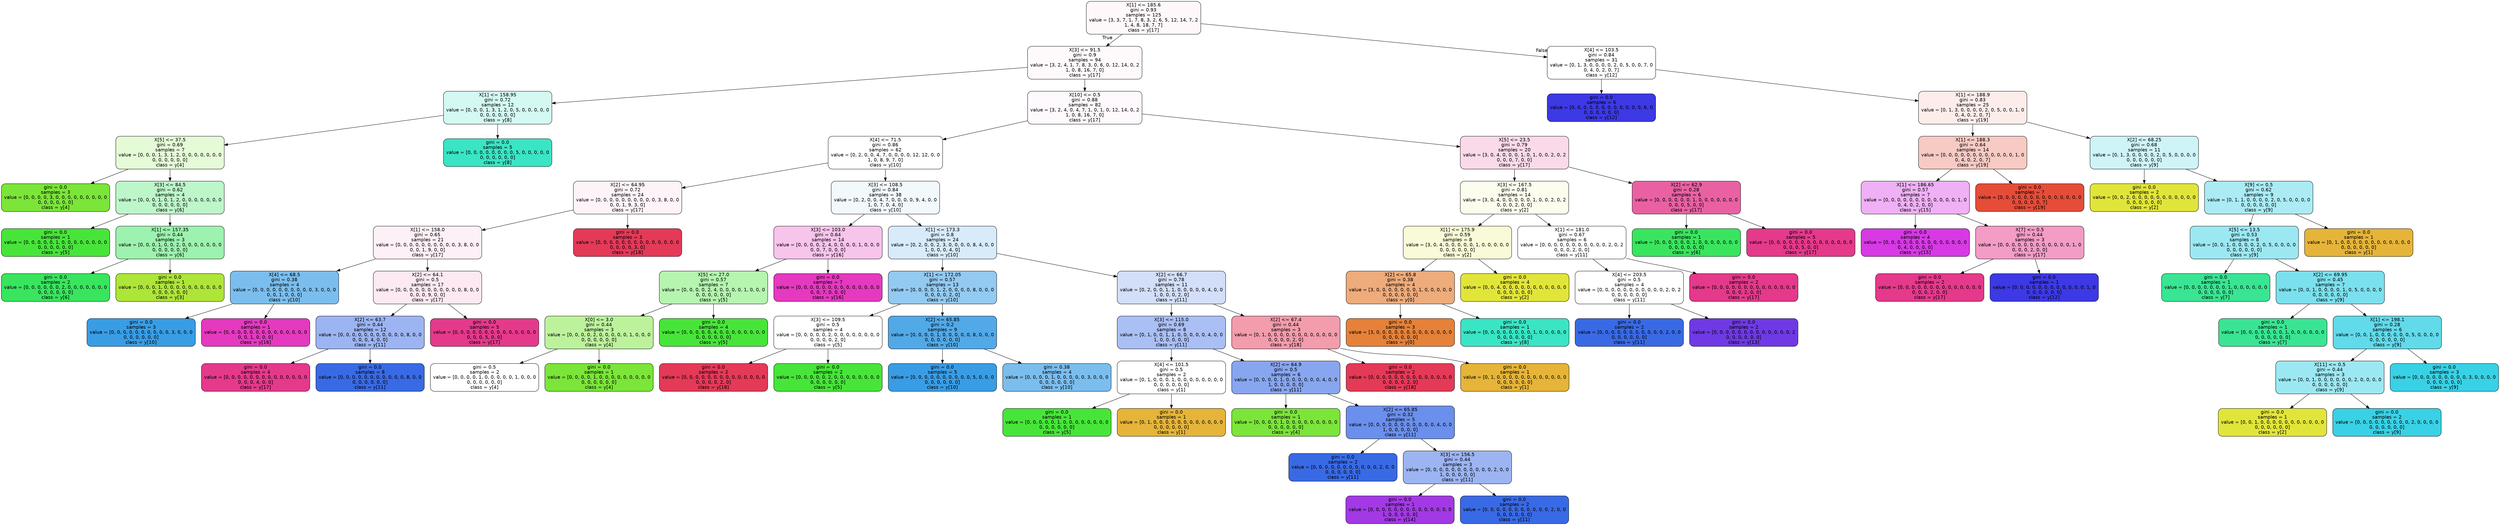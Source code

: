 digraph Tree {
node [shape=box, style="filled, rounded", color="black", fontname=helvetica] ;
edge [fontname=helvetica] ;
0 [label="X[1] <= 185.6\ngini = 0.93\nsamples = 125\nvalue = [3, 3, 7, 1, 7, 8, 3, 2, 6, 5, 12, 14, 7, 2\n1, 4, 8, 18, 7, 7]\nclass = y[17]", fillcolor="#fef8fb"] ;
1 [label="X[3] <= 91.5\ngini = 0.9\nsamples = 94\nvalue = [3, 2, 4, 1, 7, 8, 3, 0, 6, 0, 12, 14, 0, 2\n1, 0, 8, 16, 7, 0]\nclass = y[17]", fillcolor="#fefafc"] ;
0 -> 1 [labeldistance=2.5, labelangle=45, headlabel="True"] ;
2 [label="X[1] <= 158.95\ngini = 0.72\nsamples = 12\nvalue = [0, 0, 0, 1, 3, 1, 2, 0, 5, 0, 0, 0, 0, 0\n0, 0, 0, 0, 0, 0]\nclass = y[8]", fillcolor="#d3f9f2"] ;
1 -> 2 ;
3 [label="X[5] <= 37.5\ngini = 0.69\nsamples = 7\nvalue = [0, 0, 0, 1, 3, 1, 2, 0, 0, 0, 0, 0, 0, 0\n0, 0, 0, 0, 0, 0]\nclass = y[4]", fillcolor="#e5fad7"] ;
2 -> 3 ;
4 [label="gini = 0.0\nsamples = 3\nvalue = [0, 0, 0, 0, 3, 0, 0, 0, 0, 0, 0, 0, 0, 0\n0, 0, 0, 0, 0, 0]\nclass = y[4]", fillcolor="#7be539"] ;
3 -> 4 ;
5 [label="X[3] <= 84.5\ngini = 0.62\nsamples = 4\nvalue = [0, 0, 0, 1, 0, 1, 2, 0, 0, 0, 0, 0, 0, 0\n0, 0, 0, 0, 0, 0]\nclass = y[6]", fillcolor="#bdf6c9"] ;
3 -> 5 ;
6 [label="gini = 0.0\nsamples = 1\nvalue = [0, 0, 0, 0, 0, 1, 0, 0, 0, 0, 0, 0, 0, 0\n0, 0, 0, 0, 0, 0]\nclass = y[5]", fillcolor="#47e539"] ;
5 -> 6 ;
7 [label="X[1] <= 157.35\ngini = 0.44\nsamples = 3\nvalue = [0, 0, 0, 1, 0, 0, 2, 0, 0, 0, 0, 0, 0, 0\n0, 0, 0, 0, 0, 0]\nclass = y[6]", fillcolor="#9cf2ae"] ;
5 -> 7 ;
8 [label="gini = 0.0\nsamples = 2\nvalue = [0, 0, 0, 0, 0, 0, 2, 0, 0, 0, 0, 0, 0, 0\n0, 0, 0, 0, 0, 0]\nclass = y[6]", fillcolor="#39e55e"] ;
7 -> 8 ;
9 [label="gini = 0.0\nsamples = 1\nvalue = [0, 0, 0, 1, 0, 0, 0, 0, 0, 0, 0, 0, 0, 0\n0, 0, 0, 0, 0, 0]\nclass = y[3]", fillcolor="#aee539"] ;
7 -> 9 ;
10 [label="gini = 0.0\nsamples = 5\nvalue = [0, 0, 0, 0, 0, 0, 0, 0, 5, 0, 0, 0, 0, 0\n0, 0, 0, 0, 0, 0]\nclass = y[8]", fillcolor="#39e5c5"] ;
2 -> 10 ;
11 [label="X[10] <= 0.5\ngini = 0.88\nsamples = 82\nvalue = [3, 2, 4, 0, 4, 7, 1, 0, 1, 0, 12, 14, 0, 2\n1, 0, 8, 16, 7, 0]\nclass = y[17]", fillcolor="#fef9fc"] ;
1 -> 11 ;
12 [label="X[4] <= 71.5\ngini = 0.86\nsamples = 62\nvalue = [0, 2, 0, 0, 4, 7, 0, 0, 0, 0, 12, 12, 0, 0\n1, 0, 8, 9, 7, 0]\nclass = y[10]", fillcolor="#ffffff"] ;
11 -> 12 ;
13 [label="X[2] <= 64.95\ngini = 0.72\nsamples = 24\nvalue = [0, 0, 0, 0, 0, 0, 0, 0, 0, 0, 3, 8, 0, 0\n0, 0, 1, 9, 3, 0]\nclass = y[17]", fillcolor="#fdf3f8"] ;
12 -> 13 ;
14 [label="X[1] <= 158.0\ngini = 0.65\nsamples = 21\nvalue = [0, 0, 0, 0, 0, 0, 0, 0, 0, 0, 3, 8, 0, 0\n0, 0, 1, 9, 0, 0]\nclass = y[17]", fillcolor="#fdf0f6"] ;
13 -> 14 ;
15 [label="X[4] <= 68.5\ngini = 0.38\nsamples = 4\nvalue = [0, 0, 0, 0, 0, 0, 0, 0, 0, 0, 3, 0, 0, 0\n0, 0, 1, 0, 0, 0]\nclass = y[10]", fillcolor="#7bbeee"] ;
14 -> 15 ;
16 [label="gini = 0.0\nsamples = 3\nvalue = [0, 0, 0, 0, 0, 0, 0, 0, 0, 0, 3, 0, 0, 0\n0, 0, 0, 0, 0, 0]\nclass = y[10]", fillcolor="#399de5"] ;
15 -> 16 ;
17 [label="gini = 0.0\nsamples = 1\nvalue = [0, 0, 0, 0, 0, 0, 0, 0, 0, 0, 0, 0, 0, 0\n0, 0, 1, 0, 0, 0]\nclass = y[16]", fillcolor="#e539c0"] ;
15 -> 17 ;
18 [label="X[2] <= 64.1\ngini = 0.5\nsamples = 17\nvalue = [0, 0, 0, 0, 0, 0, 0, 0, 0, 0, 0, 8, 0, 0\n0, 0, 0, 9, 0, 0]\nclass = y[17]", fillcolor="#fce9f2"] ;
14 -> 18 ;
19 [label="X[2] <= 63.7\ngini = 0.44\nsamples = 12\nvalue = [0, 0, 0, 0, 0, 0, 0, 0, 0, 0, 0, 8, 0, 0\n0, 0, 0, 4, 0, 0]\nclass = y[11]", fillcolor="#9cb4f2"] ;
18 -> 19 ;
20 [label="gini = 0.0\nsamples = 4\nvalue = [0, 0, 0, 0, 0, 0, 0, 0, 0, 0, 0, 0, 0, 0\n0, 0, 0, 4, 0, 0]\nclass = y[17]", fillcolor="#e5398c"] ;
19 -> 20 ;
21 [label="gini = 0.0\nsamples = 8\nvalue = [0, 0, 0, 0, 0, 0, 0, 0, 0, 0, 0, 8, 0, 0\n0, 0, 0, 0, 0, 0]\nclass = y[11]", fillcolor="#396ae5"] ;
19 -> 21 ;
22 [label="gini = 0.0\nsamples = 5\nvalue = [0, 0, 0, 0, 0, 0, 0, 0, 0, 0, 0, 0, 0, 0\n0, 0, 0, 5, 0, 0]\nclass = y[17]", fillcolor="#e5398c"] ;
18 -> 22 ;
23 [label="gini = 0.0\nsamples = 3\nvalue = [0, 0, 0, 0, 0, 0, 0, 0, 0, 0, 0, 0, 0, 0\n0, 0, 0, 0, 3, 0]\nclass = y[18]", fillcolor="#e53958"] ;
13 -> 23 ;
24 [label="X[3] <= 108.5\ngini = 0.84\nsamples = 38\nvalue = [0, 2, 0, 0, 4, 7, 0, 0, 0, 0, 9, 4, 0, 0\n1, 0, 7, 0, 4, 0]\nclass = y[10]", fillcolor="#f2f9fd"] ;
12 -> 24 ;
25 [label="X[3] <= 103.0\ngini = 0.64\nsamples = 14\nvalue = [0, 0, 0, 0, 2, 4, 0, 0, 0, 0, 1, 0, 0, 0\n0, 0, 7, 0, 0, 0]\nclass = y[16]", fillcolor="#f7c4ec"] ;
24 -> 25 ;
26 [label="X[5] <= 27.0\ngini = 0.57\nsamples = 7\nvalue = [0, 0, 0, 0, 2, 4, 0, 0, 0, 0, 1, 0, 0, 0\n0, 0, 0, 0, 0, 0]\nclass = y[5]", fillcolor="#b5f5b0"] ;
25 -> 26 ;
27 [label="X[0] <= 3.0\ngini = 0.44\nsamples = 3\nvalue = [0, 0, 0, 0, 2, 0, 0, 0, 0, 0, 1, 0, 0, 0\n0, 0, 0, 0, 0, 0]\nclass = y[4]", fillcolor="#bdf29c"] ;
26 -> 27 ;
28 [label="gini = 0.5\nsamples = 2\nvalue = [0, 0, 0, 0, 1, 0, 0, 0, 0, 0, 1, 0, 0, 0\n0, 0, 0, 0, 0, 0]\nclass = y[4]", fillcolor="#ffffff"] ;
27 -> 28 ;
29 [label="gini = 0.0\nsamples = 1\nvalue = [0, 0, 0, 0, 1, 0, 0, 0, 0, 0, 0, 0, 0, 0\n0, 0, 0, 0, 0, 0]\nclass = y[4]", fillcolor="#7be539"] ;
27 -> 29 ;
30 [label="gini = 0.0\nsamples = 4\nvalue = [0, 0, 0, 0, 0, 4, 0, 0, 0, 0, 0, 0, 0, 0\n0, 0, 0, 0, 0, 0]\nclass = y[5]", fillcolor="#47e539"] ;
26 -> 30 ;
31 [label="gini = 0.0\nsamples = 7\nvalue = [0, 0, 0, 0, 0, 0, 0, 0, 0, 0, 0, 0, 0, 0\n0, 0, 7, 0, 0, 0]\nclass = y[16]", fillcolor="#e539c0"] ;
25 -> 31 ;
32 [label="X[1] <= 173.3\ngini = 0.8\nsamples = 24\nvalue = [0, 2, 0, 0, 2, 3, 0, 0, 0, 0, 8, 4, 0, 0\n1, 0, 0, 0, 4, 0]\nclass = y[10]", fillcolor="#d7ebfa"] ;
24 -> 32 ;
33 [label="X[1] <= 172.05\ngini = 0.57\nsamples = 13\nvalue = [0, 0, 0, 0, 1, 2, 0, 0, 0, 0, 8, 0, 0, 0\n0, 0, 0, 0, 2, 0]\nclass = y[10]", fillcolor="#93caf1"] ;
32 -> 33 ;
34 [label="X[3] <= 109.5\ngini = 0.5\nsamples = 4\nvalue = [0, 0, 0, 0, 0, 2, 0, 0, 0, 0, 0, 0, 0, 0\n0, 0, 0, 0, 2, 0]\nclass = y[5]", fillcolor="#ffffff"] ;
33 -> 34 ;
35 [label="gini = 0.0\nsamples = 2\nvalue = [0, 0, 0, 0, 0, 0, 0, 0, 0, 0, 0, 0, 0, 0\n0, 0, 0, 0, 2, 0]\nclass = y[18]", fillcolor="#e53958"] ;
34 -> 35 ;
36 [label="gini = 0.0\nsamples = 2\nvalue = [0, 0, 0, 0, 0, 2, 0, 0, 0, 0, 0, 0, 0, 0\n0, 0, 0, 0, 0, 0]\nclass = y[5]", fillcolor="#47e539"] ;
34 -> 36 ;
37 [label="X[2] <= 65.85\ngini = 0.2\nsamples = 9\nvalue = [0, 0, 0, 0, 1, 0, 0, 0, 0, 0, 8, 0, 0, 0\n0, 0, 0, 0, 0, 0]\nclass = y[10]", fillcolor="#52a9e8"] ;
33 -> 37 ;
38 [label="gini = 0.0\nsamples = 5\nvalue = [0, 0, 0, 0, 0, 0, 0, 0, 0, 0, 5, 0, 0, 0\n0, 0, 0, 0, 0, 0]\nclass = y[10]", fillcolor="#399de5"] ;
37 -> 38 ;
39 [label="gini = 0.38\nsamples = 4\nvalue = [0, 0, 0, 0, 1, 0, 0, 0, 0, 0, 3, 0, 0, 0\n0, 0, 0, 0, 0, 0]\nclass = y[10]", fillcolor="#7bbeee"] ;
37 -> 39 ;
40 [label="X[2] <= 66.7\ngini = 0.78\nsamples = 11\nvalue = [0, 2, 0, 0, 1, 1, 0, 0, 0, 0, 0, 4, 0, 0\n1, 0, 0, 0, 2, 0]\nclass = y[11]", fillcolor="#d3def9"] ;
32 -> 40 ;
41 [label="X[3] <= 115.0\ngini = 0.69\nsamples = 8\nvalue = [0, 1, 0, 0, 1, 1, 0, 0, 0, 0, 0, 4, 0, 0\n1, 0, 0, 0, 0, 0]\nclass = y[11]", fillcolor="#aabff4"] ;
40 -> 41 ;
42 [label="X[4] <= 101.5\ngini = 0.5\nsamples = 2\nvalue = [0, 1, 0, 0, 0, 1, 0, 0, 0, 0, 0, 0, 0, 0\n0, 0, 0, 0, 0, 0]\nclass = y[1]", fillcolor="#ffffff"] ;
41 -> 42 ;
43 [label="gini = 0.0\nsamples = 1\nvalue = [0, 0, 0, 0, 0, 1, 0, 0, 0, 0, 0, 0, 0, 0\n0, 0, 0, 0, 0, 0]\nclass = y[5]", fillcolor="#47e539"] ;
42 -> 43 ;
44 [label="gini = 0.0\nsamples = 1\nvalue = [0, 1, 0, 0, 0, 0, 0, 0, 0, 0, 0, 0, 0, 0\n0, 0, 0, 0, 0, 0]\nclass = y[1]", fillcolor="#e5b439"] ;
42 -> 44 ;
45 [label="X[2] <= 64.9\ngini = 0.5\nsamples = 6\nvalue = [0, 0, 0, 0, 1, 0, 0, 0, 0, 0, 0, 4, 0, 0\n1, 0, 0, 0, 0, 0]\nclass = y[11]", fillcolor="#88a6ef"] ;
41 -> 45 ;
46 [label="gini = 0.0\nsamples = 1\nvalue = [0, 0, 0, 0, 1, 0, 0, 0, 0, 0, 0, 0, 0, 0\n0, 0, 0, 0, 0, 0]\nclass = y[4]", fillcolor="#7be539"] ;
45 -> 46 ;
47 [label="X[2] <= 65.85\ngini = 0.32\nsamples = 5\nvalue = [0, 0, 0, 0, 0, 0, 0, 0, 0, 0, 0, 4, 0, 0\n1, 0, 0, 0, 0, 0]\nclass = y[11]", fillcolor="#6a8fec"] ;
45 -> 47 ;
48 [label="gini = 0.0\nsamples = 2\nvalue = [0, 0, 0, 0, 0, 0, 0, 0, 0, 0, 0, 2, 0, 0\n0, 0, 0, 0, 0, 0]\nclass = y[11]", fillcolor="#396ae5"] ;
47 -> 48 ;
49 [label="X[3] <= 156.5\ngini = 0.44\nsamples = 3\nvalue = [0, 0, 0, 0, 0, 0, 0, 0, 0, 0, 0, 2, 0, 0\n1, 0, 0, 0, 0, 0]\nclass = y[11]", fillcolor="#9cb4f2"] ;
47 -> 49 ;
50 [label="gini = 0.0\nsamples = 1\nvalue = [0, 0, 0, 0, 0, 0, 0, 0, 0, 0, 0, 0, 0, 0\n1, 0, 0, 0, 0, 0]\nclass = y[14]", fillcolor="#a339e5"] ;
49 -> 50 ;
51 [label="gini = 0.0\nsamples = 2\nvalue = [0, 0, 0, 0, 0, 0, 0, 0, 0, 0, 0, 2, 0, 0\n0, 0, 0, 0, 0, 0]\nclass = y[11]", fillcolor="#396ae5"] ;
49 -> 51 ;
52 [label="X[2] <= 67.4\ngini = 0.44\nsamples = 3\nvalue = [0, 1, 0, 0, 0, 0, 0, 0, 0, 0, 0, 0, 0, 0\n0, 0, 0, 0, 2, 0]\nclass = y[18]", fillcolor="#f29cac"] ;
40 -> 52 ;
53 [label="gini = 0.0\nsamples = 2\nvalue = [0, 0, 0, 0, 0, 0, 0, 0, 0, 0, 0, 0, 0, 0\n0, 0, 0, 0, 2, 0]\nclass = y[18]", fillcolor="#e53958"] ;
52 -> 53 ;
54 [label="gini = 0.0\nsamples = 1\nvalue = [0, 1, 0, 0, 0, 0, 0, 0, 0, 0, 0, 0, 0, 0\n0, 0, 0, 0, 0, 0]\nclass = y[1]", fillcolor="#e5b439"] ;
52 -> 54 ;
55 [label="X[5] <= 23.5\ngini = 0.79\nsamples = 20\nvalue = [3, 0, 4, 0, 0, 0, 1, 0, 1, 0, 0, 2, 0, 2\n0, 0, 0, 7, 0, 0]\nclass = y[17]", fillcolor="#fadae9"] ;
11 -> 55 ;
56 [label="X[3] <= 167.5\ngini = 0.81\nsamples = 14\nvalue = [3, 0, 4, 0, 0, 0, 0, 0, 1, 0, 0, 2, 0, 2\n0, 0, 0, 2, 0, 0]\nclass = y[2]", fillcolor="#fcfded"] ;
55 -> 56 ;
57 [label="X[1] <= 175.9\ngini = 0.59\nsamples = 8\nvalue = [3, 0, 4, 0, 0, 0, 0, 0, 1, 0, 0, 0, 0, 0\n0, 0, 0, 0, 0, 0]\nclass = y[2]", fillcolor="#f9fad7"] ;
56 -> 57 ;
58 [label="X[2] <= 65.8\ngini = 0.38\nsamples = 4\nvalue = [3, 0, 0, 0, 0, 0, 0, 0, 1, 0, 0, 0, 0, 0\n0, 0, 0, 0, 0, 0]\nclass = y[0]", fillcolor="#eeab7b"] ;
57 -> 58 ;
59 [label="gini = 0.0\nsamples = 3\nvalue = [3, 0, 0, 0, 0, 0, 0, 0, 0, 0, 0, 0, 0, 0\n0, 0, 0, 0, 0, 0]\nclass = y[0]", fillcolor="#e58139"] ;
58 -> 59 ;
60 [label="gini = 0.0\nsamples = 1\nvalue = [0, 0, 0, 0, 0, 0, 0, 0, 1, 0, 0, 0, 0, 0\n0, 0, 0, 0, 0, 0]\nclass = y[8]", fillcolor="#39e5c5"] ;
58 -> 60 ;
61 [label="gini = 0.0\nsamples = 4\nvalue = [0, 0, 4, 0, 0, 0, 0, 0, 0, 0, 0, 0, 0, 0\n0, 0, 0, 0, 0, 0]\nclass = y[2]", fillcolor="#e2e539"] ;
57 -> 61 ;
62 [label="X[1] <= 181.0\ngini = 0.67\nsamples = 6\nvalue = [0, 0, 0, 0, 0, 0, 0, 0, 0, 0, 0, 2, 0, 2\n0, 0, 0, 2, 0, 0]\nclass = y[11]", fillcolor="#ffffff"] ;
56 -> 62 ;
63 [label="X[4] <= 203.5\ngini = 0.5\nsamples = 4\nvalue = [0, 0, 0, 0, 0, 0, 0, 0, 0, 0, 0, 2, 0, 2\n0, 0, 0, 0, 0, 0]\nclass = y[11]", fillcolor="#ffffff"] ;
62 -> 63 ;
64 [label="gini = 0.0\nsamples = 2\nvalue = [0, 0, 0, 0, 0, 0, 0, 0, 0, 0, 0, 2, 0, 0\n0, 0, 0, 0, 0, 0]\nclass = y[11]", fillcolor="#396ae5"] ;
63 -> 64 ;
65 [label="gini = 0.0\nsamples = 2\nvalue = [0, 0, 0, 0, 0, 0, 0, 0, 0, 0, 0, 0, 0, 2\n0, 0, 0, 0, 0, 0]\nclass = y[13]", fillcolor="#6f39e5"] ;
63 -> 65 ;
66 [label="gini = 0.0\nsamples = 2\nvalue = [0, 0, 0, 0, 0, 0, 0, 0, 0, 0, 0, 0, 0, 0\n0, 0, 0, 2, 0, 0]\nclass = y[17]", fillcolor="#e5398c"] ;
62 -> 66 ;
67 [label="X[2] <= 62.9\ngini = 0.28\nsamples = 6\nvalue = [0, 0, 0, 0, 0, 0, 1, 0, 0, 0, 0, 0, 0, 0\n0, 0, 0, 5, 0, 0]\nclass = y[17]", fillcolor="#ea61a3"] ;
55 -> 67 ;
68 [label="gini = 0.0\nsamples = 1\nvalue = [0, 0, 0, 0, 0, 0, 1, 0, 0, 0, 0, 0, 0, 0\n0, 0, 0, 0, 0, 0]\nclass = y[6]", fillcolor="#39e55e"] ;
67 -> 68 ;
69 [label="gini = 0.0\nsamples = 5\nvalue = [0, 0, 0, 0, 0, 0, 0, 0, 0, 0, 0, 0, 0, 0\n0, 0, 0, 5, 0, 0]\nclass = y[17]", fillcolor="#e5398c"] ;
67 -> 69 ;
70 [label="X[4] <= 103.5\ngini = 0.84\nsamples = 31\nvalue = [0, 1, 3, 0, 0, 0, 0, 2, 0, 5, 0, 0, 7, 0\n0, 4, 0, 2, 0, 7]\nclass = y[12]", fillcolor="#ffffff"] ;
0 -> 70 [labeldistance=2.5, labelangle=-45, headlabel="False"] ;
71 [label="gini = 0.0\nsamples = 6\nvalue = [0, 0, 0, 0, 0, 0, 0, 0, 0, 0, 0, 0, 6, 0\n0, 0, 0, 0, 0, 0]\nclass = y[12]", fillcolor="#3c39e5"] ;
70 -> 71 ;
72 [label="X[1] <= 188.9\ngini = 0.83\nsamples = 25\nvalue = [0, 1, 3, 0, 0, 0, 0, 2, 0, 5, 0, 0, 1, 0\n0, 4, 0, 2, 0, 7]\nclass = y[19]", fillcolor="#fcedeb"] ;
70 -> 72 ;
73 [label="X[1] <= 188.3\ngini = 0.64\nsamples = 14\nvalue = [0, 0, 0, 0, 0, 0, 0, 0, 0, 0, 0, 0, 1, 0\n0, 4, 0, 2, 0, 7]\nclass = y[19]", fillcolor="#f7cac4"] ;
72 -> 73 ;
74 [label="X[1] <= 186.65\ngini = 0.57\nsamples = 7\nvalue = [0, 0, 0, 0, 0, 0, 0, 0, 0, 0, 0, 0, 1, 0\n0, 4, 0, 2, 0, 0]\nclass = y[15]", fillcolor="#efb0f5"] ;
73 -> 74 ;
75 [label="gini = 0.0\nsamples = 4\nvalue = [0, 0, 0, 0, 0, 0, 0, 0, 0, 0, 0, 0, 0, 0\n0, 4, 0, 0, 0, 0]\nclass = y[15]", fillcolor="#d739e5"] ;
74 -> 75 ;
76 [label="X[7] <= 0.5\ngini = 0.44\nsamples = 3\nvalue = [0, 0, 0, 0, 0, 0, 0, 0, 0, 0, 0, 0, 1, 0\n0, 0, 0, 2, 0, 0]\nclass = y[17]", fillcolor="#f29cc6"] ;
74 -> 76 ;
77 [label="gini = 0.0\nsamples = 2\nvalue = [0, 0, 0, 0, 0, 0, 0, 0, 0, 0, 0, 0, 0, 0\n0, 0, 0, 2, 0, 0]\nclass = y[17]", fillcolor="#e5398c"] ;
76 -> 77 ;
78 [label="gini = 0.0\nsamples = 1\nvalue = [0, 0, 0, 0, 0, 0, 0, 0, 0, 0, 0, 0, 1, 0\n0, 0, 0, 0, 0, 0]\nclass = y[12]", fillcolor="#3c39e5"] ;
76 -> 78 ;
79 [label="gini = 0.0\nsamples = 7\nvalue = [0, 0, 0, 0, 0, 0, 0, 0, 0, 0, 0, 0, 0, 0\n0, 0, 0, 0, 0, 7]\nclass = y[19]", fillcolor="#e54d39"] ;
73 -> 79 ;
80 [label="X[2] <= 68.25\ngini = 0.68\nsamples = 11\nvalue = [0, 1, 3, 0, 0, 0, 0, 2, 0, 5, 0, 0, 0, 0\n0, 0, 0, 0, 0, 0]\nclass = y[9]", fillcolor="#cef4f8"] ;
72 -> 80 ;
81 [label="gini = 0.0\nsamples = 2\nvalue = [0, 0, 2, 0, 0, 0, 0, 0, 0, 0, 0, 0, 0, 0\n0, 0, 0, 0, 0, 0]\nclass = y[2]", fillcolor="#e2e539"] ;
80 -> 81 ;
82 [label="X[9] <= 0.5\ngini = 0.62\nsamples = 9\nvalue = [0, 1, 1, 0, 0, 0, 0, 2, 0, 5, 0, 0, 0, 0\n0, 0, 0, 0, 0, 0]\nclass = y[9]", fillcolor="#aaebf4"] ;
80 -> 82 ;
83 [label="X[5] <= 13.5\ngini = 0.53\nsamples = 8\nvalue = [0, 0, 1, 0, 0, 0, 0, 2, 0, 5, 0, 0, 0, 0\n0, 0, 0, 0, 0, 0]\nclass = y[9]", fillcolor="#9ce8f2"] ;
82 -> 83 ;
84 [label="gini = 0.0\nsamples = 1\nvalue = [0, 0, 0, 0, 0, 0, 0, 1, 0, 0, 0, 0, 0, 0\n0, 0, 0, 0, 0, 0]\nclass = y[7]", fillcolor="#39e592"] ;
83 -> 84 ;
85 [label="X[2] <= 69.95\ngini = 0.45\nsamples = 7\nvalue = [0, 0, 1, 0, 0, 0, 0, 1, 0, 5, 0, 0, 0, 0\n0, 0, 0, 0, 0, 0]\nclass = y[9]", fillcolor="#7be0ee"] ;
83 -> 85 ;
86 [label="gini = 0.0\nsamples = 1\nvalue = [0, 0, 0, 0, 0, 0, 0, 1, 0, 0, 0, 0, 0, 0\n0, 0, 0, 0, 0, 0]\nclass = y[7]", fillcolor="#39e592"] ;
85 -> 86 ;
87 [label="X[1] <= 198.1\ngini = 0.28\nsamples = 6\nvalue = [0, 0, 1, 0, 0, 0, 0, 0, 0, 5, 0, 0, 0, 0\n0, 0, 0, 0, 0, 0]\nclass = y[9]", fillcolor="#61daea"] ;
85 -> 87 ;
88 [label="X[11] <= 0.5\ngini = 0.44\nsamples = 3\nvalue = [0, 0, 1, 0, 0, 0, 0, 0, 0, 2, 0, 0, 0, 0\n0, 0, 0, 0, 0, 0]\nclass = y[9]", fillcolor="#9ce8f2"] ;
87 -> 88 ;
89 [label="gini = 0.0\nsamples = 1\nvalue = [0, 0, 1, 0, 0, 0, 0, 0, 0, 0, 0, 0, 0, 0\n0, 0, 0, 0, 0, 0]\nclass = y[2]", fillcolor="#e2e539"] ;
88 -> 89 ;
90 [label="gini = 0.0\nsamples = 2\nvalue = [0, 0, 0, 0, 0, 0, 0, 0, 0, 2, 0, 0, 0, 0\n0, 0, 0, 0, 0, 0]\nclass = y[9]", fillcolor="#39d1e5"] ;
88 -> 90 ;
91 [label="gini = 0.0\nsamples = 3\nvalue = [0, 0, 0, 0, 0, 0, 0, 0, 0, 3, 0, 0, 0, 0\n0, 0, 0, 0, 0, 0]\nclass = y[9]", fillcolor="#39d1e5"] ;
87 -> 91 ;
92 [label="gini = 0.0\nsamples = 1\nvalue = [0, 1, 0, 0, 0, 0, 0, 0, 0, 0, 0, 0, 0, 0\n0, 0, 0, 0, 0, 0]\nclass = y[1]", fillcolor="#e5b439"] ;
82 -> 92 ;
}